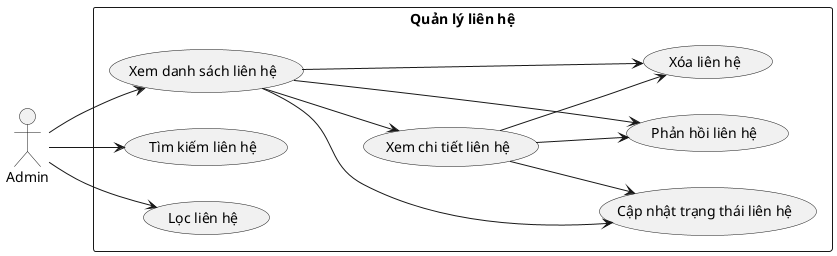 @startuml
left to right direction

actor "Admin" as Admin

rectangle "Quản lý liên hệ" {
    usecase "Xem danh sách liên hệ" as UC_ViewList
    usecase "Tìm kiếm liên hệ" as UC_Search
    usecase "Lọc liên hệ" as UC_Filter
    usecase "Xem chi tiết liên hệ" as UC_ViewDetail
    usecase "Cập nhật trạng thái liên hệ" as UC_UpdateStatus
    usecase "Phản hồi liên hệ" as UC_Respond
    usecase "Xóa liên hệ" as UC_Delete
}

' Các thao tác chính
Admin --> UC_ViewList
Admin --> UC_Search
Admin --> UC_Filter

' Từ danh sách liên hệ, admin có thể thực hiện các thao tác sau:
UC_ViewList --> UC_ViewDetail
UC_ViewList --> UC_UpdateStatus
UC_ViewList --> UC_Respond
UC_ViewList --> UC_Delete

' Khi xem chi tiết liên hệ, admin cũng có thể:
UC_ViewDetail --> UC_UpdateStatus
UC_ViewDetail --> UC_Respond
UC_ViewDetail --> UC_Delete

@enduml
